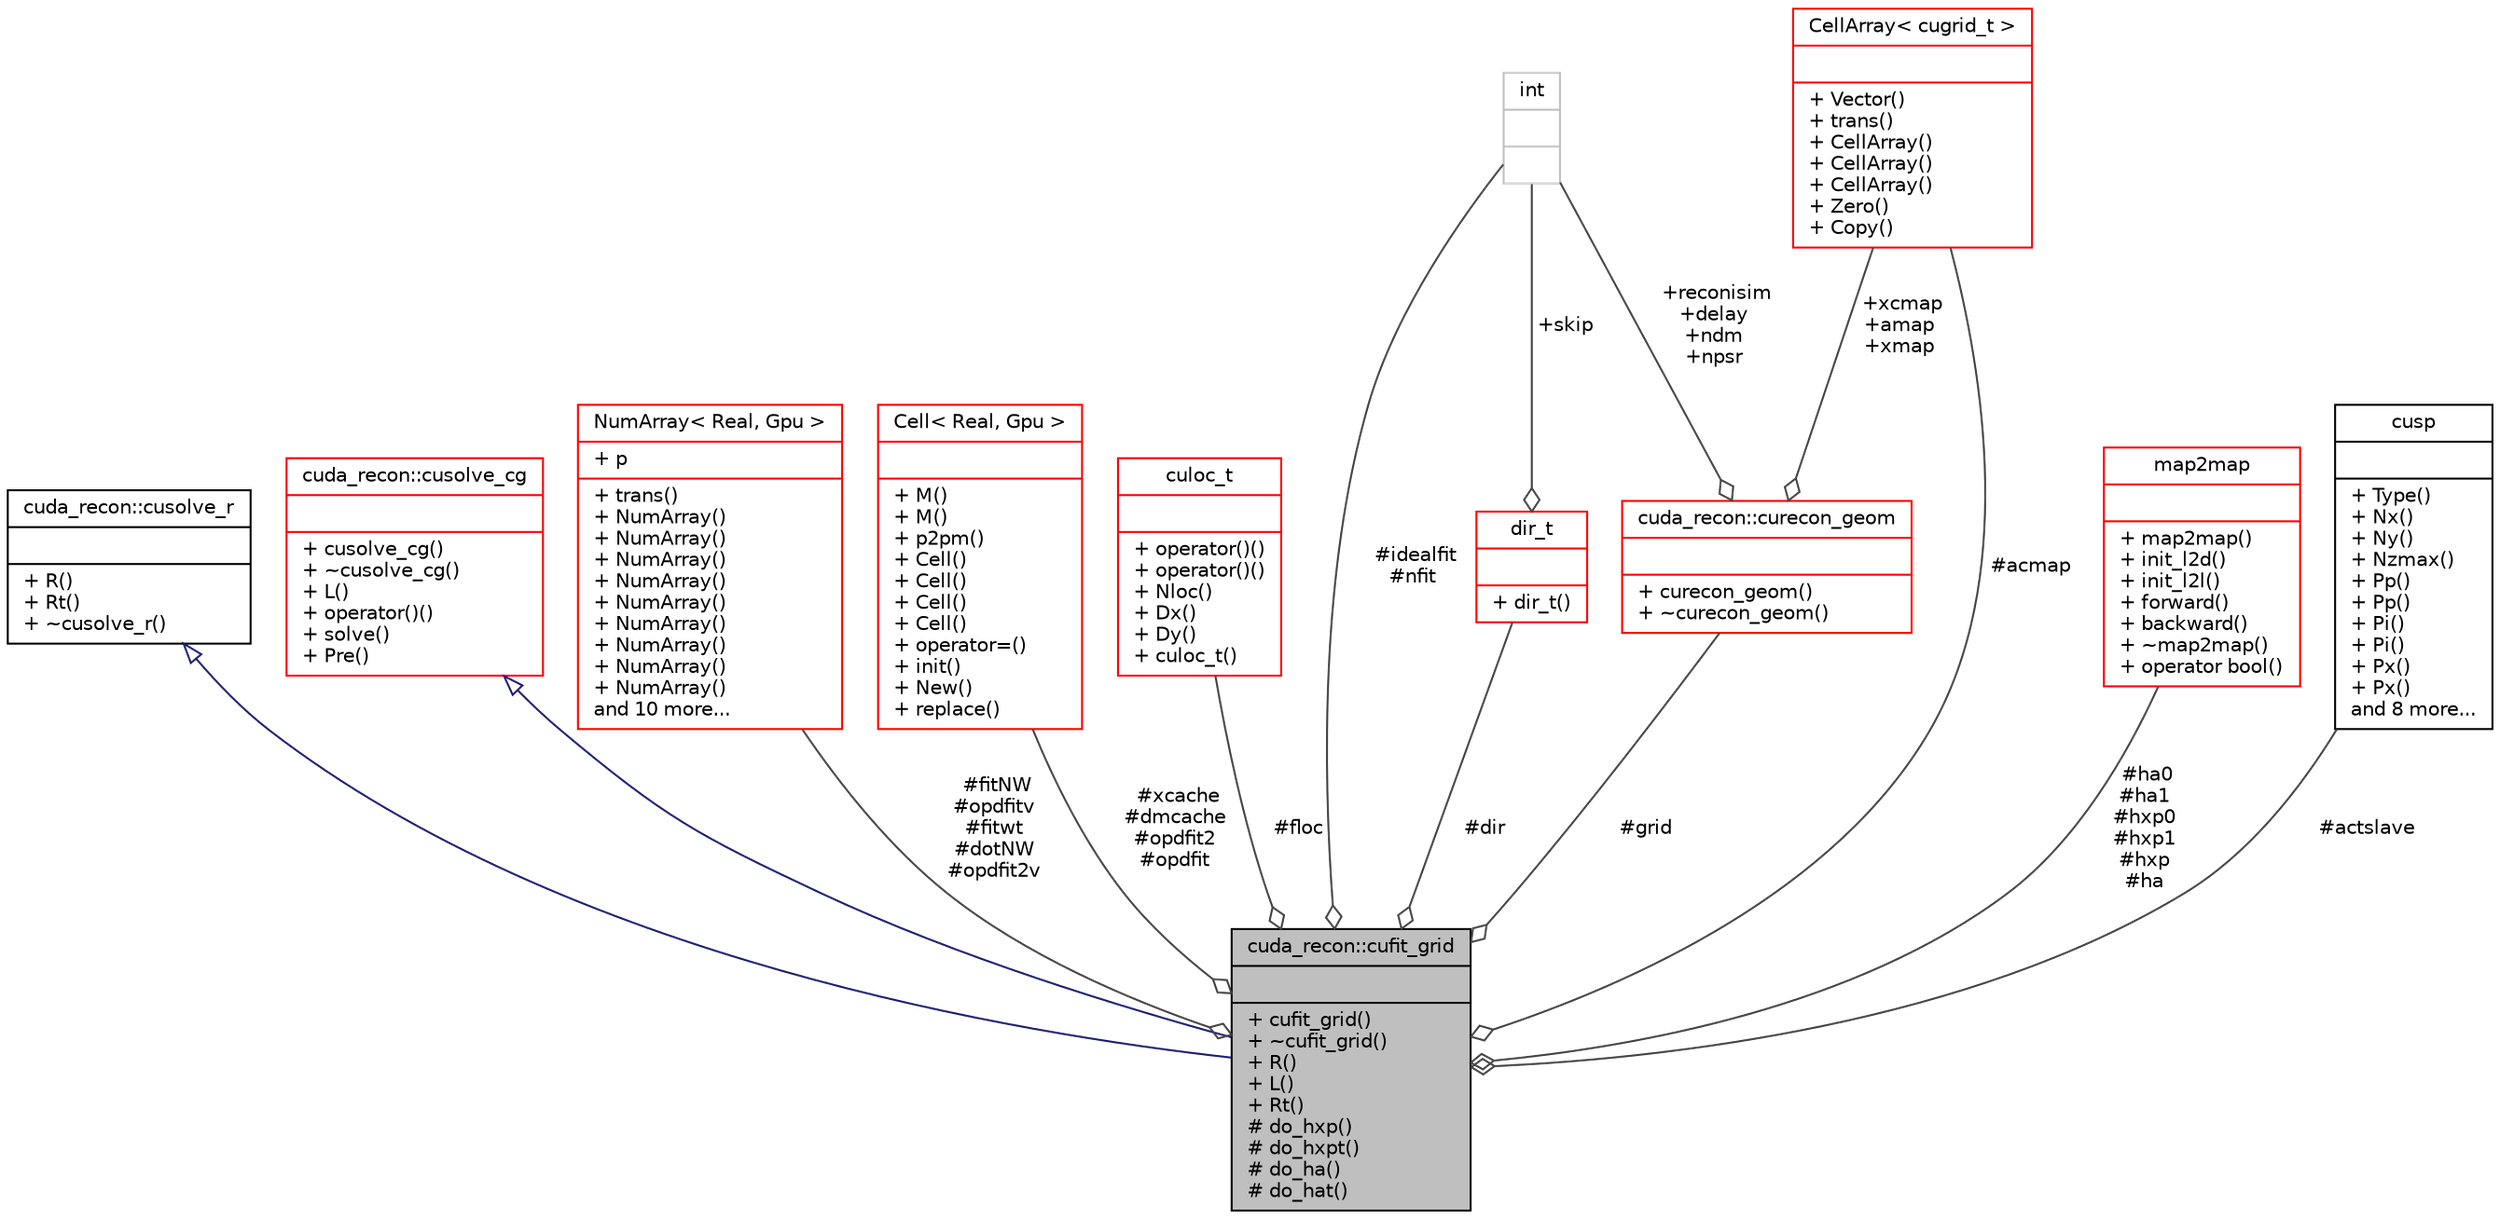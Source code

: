 digraph "cuda_recon::cufit_grid"
{
 // INTERACTIVE_SVG=YES
  bgcolor="transparent";
  edge [fontname="Helvetica",fontsize="10",labelfontname="Helvetica",labelfontsize="10"];
  node [fontname="Helvetica",fontsize="10",shape=record];
  Node5 [label="{cuda_recon::cufit_grid\n||+ cufit_grid()\l+ ~cufit_grid()\l+ R()\l+ L()\l+ Rt()\l# do_hxp()\l# do_hxpt()\l# do_ha()\l# do_hat()\l}",height=0.2,width=0.4,color="black", fillcolor="grey75", style="filled", fontcolor="black"];
  Node6 -> Node5 [dir="back",color="midnightblue",fontsize="10",style="solid",arrowtail="onormal",fontname="Helvetica"];
  Node6 [label="{cuda_recon::cusolve_r\n||+ R()\l+ Rt()\l+ ~cusolve_r()\l}",height=0.2,width=0.4,color="black",URL="$classcuda__recon_1_1cusolve__r.html"];
  Node7 -> Node5 [dir="back",color="midnightblue",fontsize="10",style="solid",arrowtail="onormal",fontname="Helvetica"];
  Node7 [label="{cuda_recon::cusolve_cg\n||+ cusolve_cg()\l+ ~cusolve_cg()\l+ L()\l+ operator()()\l+ solve()\l+ Pre()\l}",height=0.2,width=0.4,color="red",URL="$classcuda__recon_1_1cusolve__cg.html"];
  Node11 -> Node5 [color="grey25",fontsize="10",style="solid",label=" #fitNW\n#opdfitv\n#fitwt\n#dotNW\n#opdfit2v" ,arrowhead="odiamond",fontname="Helvetica"];
  Node11 [label="{NumArray\< Real, Gpu \>\n|+ p\l|+ trans()\l+ NumArray()\l+ NumArray()\l+ NumArray()\l+ NumArray()\l+ NumArray()\l+ NumArray()\l+ NumArray()\l+ NumArray()\l+ NumArray()\land 10 more...\l}",height=0.2,width=0.4,color="red",URL="$class_num_array.html"];
  Node21 -> Node5 [color="grey25",fontsize="10",style="solid",label=" #xcache\n#dmcache\n#opdfit2\n#opdfit" ,arrowhead="odiamond",fontname="Helvetica"];
  Node21 [label="{Cell\< Real, Gpu \>\n||+ M()\l+ M()\l+ p2pm()\l+ Cell()\l+ Cell()\l+ Cell()\l+ Cell()\l+ operator=()\l+ init()\l+ New()\l+ replace()\l}",height=0.2,width=0.4,color="red",URL="$class_cell.html"];
  Node41 -> Node5 [color="grey25",fontsize="10",style="solid",label=" #floc" ,arrowhead="odiamond",fontname="Helvetica"];
  Node41 [label="{culoc_t\n||+ operator()()\l+ operator()()\l+ Nloc()\l+ Dx()\l+ Dy()\l+ culoc_t()\l}",height=0.2,width=0.4,color="red",URL="$classculoc__t.html"];
  Node43 -> Node5 [color="grey25",fontsize="10",style="solid",label=" #idealfit\n#nfit" ,arrowhead="odiamond",fontname="Helvetica"];
  Node43 [label="{int\n||}",height=0.2,width=0.4,color="grey75"];
  Node44 -> Node5 [color="grey25",fontsize="10",style="solid",label=" #ha0\n#ha1\n#hxp0\n#hxp1\n#hxp\n#ha" ,arrowhead="odiamond",fontname="Helvetica"];
  Node44 [label="{map2map\n||+ map2map()\l+ init_l2d()\l+ init_l2l()\l+ forward()\l+ backward()\l+ ~map2map()\l+ operator bool()\l}",height=0.2,width=0.4,color="red",URL="$classmap2map.html"];
  Node45 -> Node5 [color="grey25",fontsize="10",style="solid",label=" #dir" ,arrowhead="odiamond",fontname="Helvetica"];
  Node45 [label="{dir_t\n||+ dir_t()\l}",height=0.2,width=0.4,color="red",URL="$structdir__t.html"];
  Node43 -> Node45 [color="grey25",fontsize="10",style="solid",label=" +skip" ,arrowhead="odiamond",fontname="Helvetica"];
  Node46 -> Node5 [color="grey25",fontsize="10",style="solid",label=" #grid" ,arrowhead="odiamond",fontname="Helvetica"];
  Node46 [label="{cuda_recon::curecon_geom\n||+ curecon_geom()\l+ ~curecon_geom()\l}",height=0.2,width=0.4,color="red",URL="$classcuda__recon_1_1curecon__geom.html"];
  Node43 -> Node46 [color="grey25",fontsize="10",style="solid",label=" +reconisim\n+delay\n+ndm\n+npsr" ,arrowhead="odiamond",fontname="Helvetica"];
  Node48 -> Node46 [color="grey25",fontsize="10",style="solid",label=" +xcmap\n+amap\n+xmap" ,arrowhead="odiamond",fontname="Helvetica"];
  Node48 [label="{CellArray\< cugrid_t \>\n||+ Vector()\l+ trans()\l+ CellArray()\l+ CellArray()\l+ CellArray()\l+ Zero()\l+ Copy()\l}",height=0.2,width=0.4,color="red",URL="$class_cell_array.html"];
  Node48 -> Node5 [color="grey25",fontsize="10",style="solid",label=" #acmap" ,arrowhead="odiamond",fontname="Helvetica"];
  Node52 -> Node5 [color="grey25",fontsize="10",style="solid",label=" #actslave" ,arrowhead="odiamond",fontname="Helvetica"];
  Node52 [label="{cusp\n||+ Type()\l+ Nx()\l+ Ny()\l+ Nzmax()\l+ Pp()\l+ Pp()\l+ Pi()\l+ Pi()\l+ Px()\l+ Px()\land 8 more...\l}",height=0.2,width=0.4,color="black",URL="$classcusp.html"];
}
